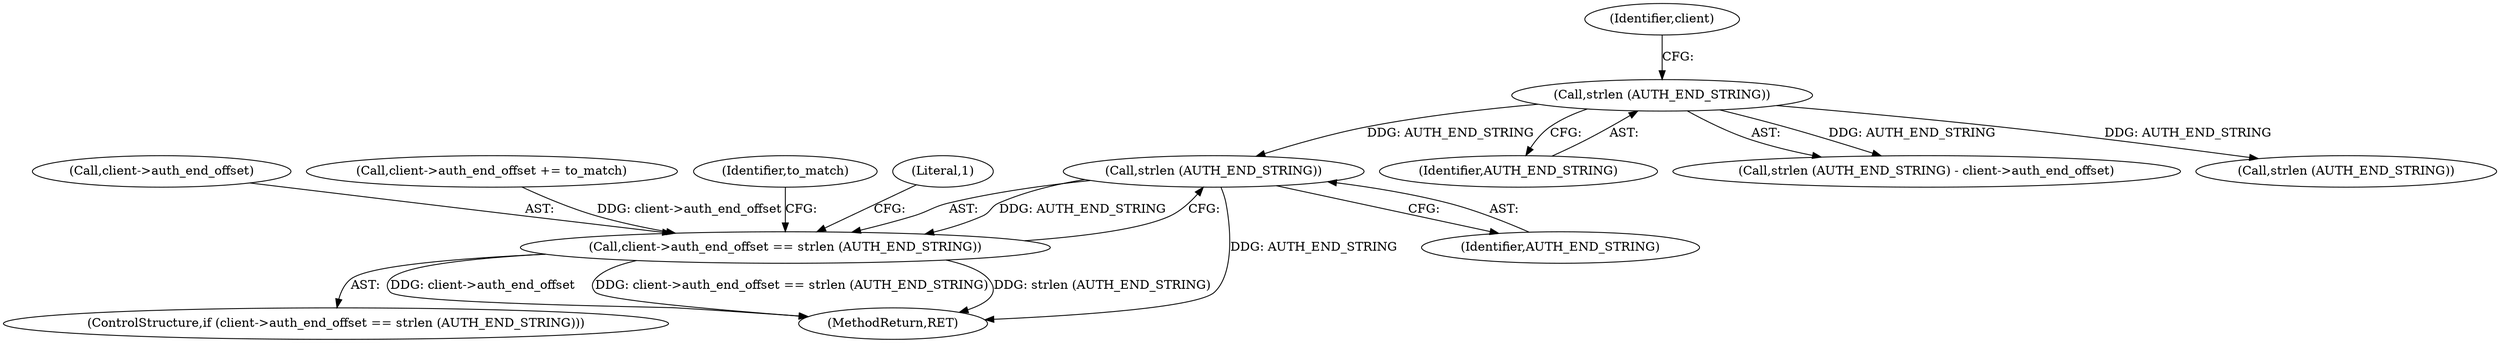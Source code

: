 digraph "1_flatpak_52346bf187b5a7f1c0fe9075b328b7ad6abe78f6@API" {
"1000162" [label="(Call,strlen (AUTH_END_STRING))"];
"1000124" [label="(Call,strlen (AUTH_END_STRING))"];
"1000158" [label="(Call,client->auth_end_offset == strlen (AUTH_END_STRING))"];
"1000159" [label="(Call,client->auth_end_offset)"];
"1000152" [label="(Call,client->auth_end_offset += to_match)"];
"1000157" [label="(ControlStructure,if (client->auth_end_offset == strlen (AUTH_END_STRING)))"];
"1000124" [label="(Call,strlen (AUTH_END_STRING))"];
"1000158" [label="(Call,client->auth_end_offset == strlen (AUTH_END_STRING))"];
"1000125" [label="(Identifier,AUTH_END_STRING)"];
"1000127" [label="(Identifier,client)"];
"1000162" [label="(Call,strlen (AUTH_END_STRING))"];
"1000123" [label="(Call,strlen (AUTH_END_STRING) - client->auth_end_offset)"];
"1000165" [label="(Identifier,to_match)"];
"1000168" [label="(Literal,1)"];
"1000240" [label="(MethodReturn,RET)"];
"1000183" [label="(Call,strlen (AUTH_END_STRING))"];
"1000163" [label="(Identifier,AUTH_END_STRING)"];
"1000162" -> "1000158"  [label="AST: "];
"1000162" -> "1000163"  [label="CFG: "];
"1000163" -> "1000162"  [label="AST: "];
"1000158" -> "1000162"  [label="CFG: "];
"1000162" -> "1000240"  [label="DDG: AUTH_END_STRING"];
"1000162" -> "1000158"  [label="DDG: AUTH_END_STRING"];
"1000124" -> "1000162"  [label="DDG: AUTH_END_STRING"];
"1000124" -> "1000123"  [label="AST: "];
"1000124" -> "1000125"  [label="CFG: "];
"1000125" -> "1000124"  [label="AST: "];
"1000127" -> "1000124"  [label="CFG: "];
"1000124" -> "1000123"  [label="DDG: AUTH_END_STRING"];
"1000124" -> "1000183"  [label="DDG: AUTH_END_STRING"];
"1000158" -> "1000157"  [label="AST: "];
"1000159" -> "1000158"  [label="AST: "];
"1000165" -> "1000158"  [label="CFG: "];
"1000168" -> "1000158"  [label="CFG: "];
"1000158" -> "1000240"  [label="DDG: client->auth_end_offset"];
"1000158" -> "1000240"  [label="DDG: client->auth_end_offset == strlen (AUTH_END_STRING)"];
"1000158" -> "1000240"  [label="DDG: strlen (AUTH_END_STRING)"];
"1000152" -> "1000158"  [label="DDG: client->auth_end_offset"];
}
